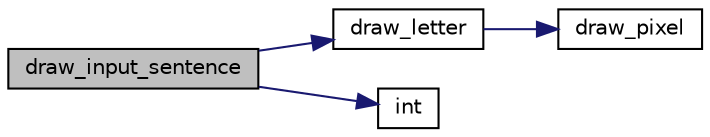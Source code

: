 digraph "draw_input_sentence"
{
 // LATEX_PDF_SIZE
  edge [fontname="Helvetica",fontsize="10",labelfontname="Helvetica",labelfontsize="10"];
  node [fontname="Helvetica",fontsize="10",shape=record];
  rankdir="LR";
  Node1 [label="draw_input_sentence",height=0.2,width=0.4,color="black", fillcolor="grey75", style="filled", fontcolor="black",tooltip="Draws the input from the user on the screen at specified coordinates."];
  Node1 -> Node2 [color="midnightblue",fontsize="10",style="solid"];
  Node2 [label="draw_letter",height=0.2,width=0.4,color="black", fillcolor="white", style="filled",URL="$vc_8c.html#afbd4aed1170f23b5f48dddd79a957b33",tooltip="Draws a letter on the screen."];
  Node2 -> Node3 [color="midnightblue",fontsize="10",style="solid"];
  Node3 [label="draw_pixel",height=0.2,width=0.4,color="black", fillcolor="white", style="filled",URL="$vc_8c.html#a82c7d64d78290967cdb6c47aefe16b78",tooltip="Draw a pixel on the screen."];
  Node1 -> Node4 [color="midnightblue",fontsize="10",style="solid"];
  Node4 [label="int",height=0.2,width=0.4,color="black", fillcolor="white", style="filled",URL="$keyboard_8c.html#a50a84762c05cd5d0f1746b2ebef9b000",tooltip=" "];
}
